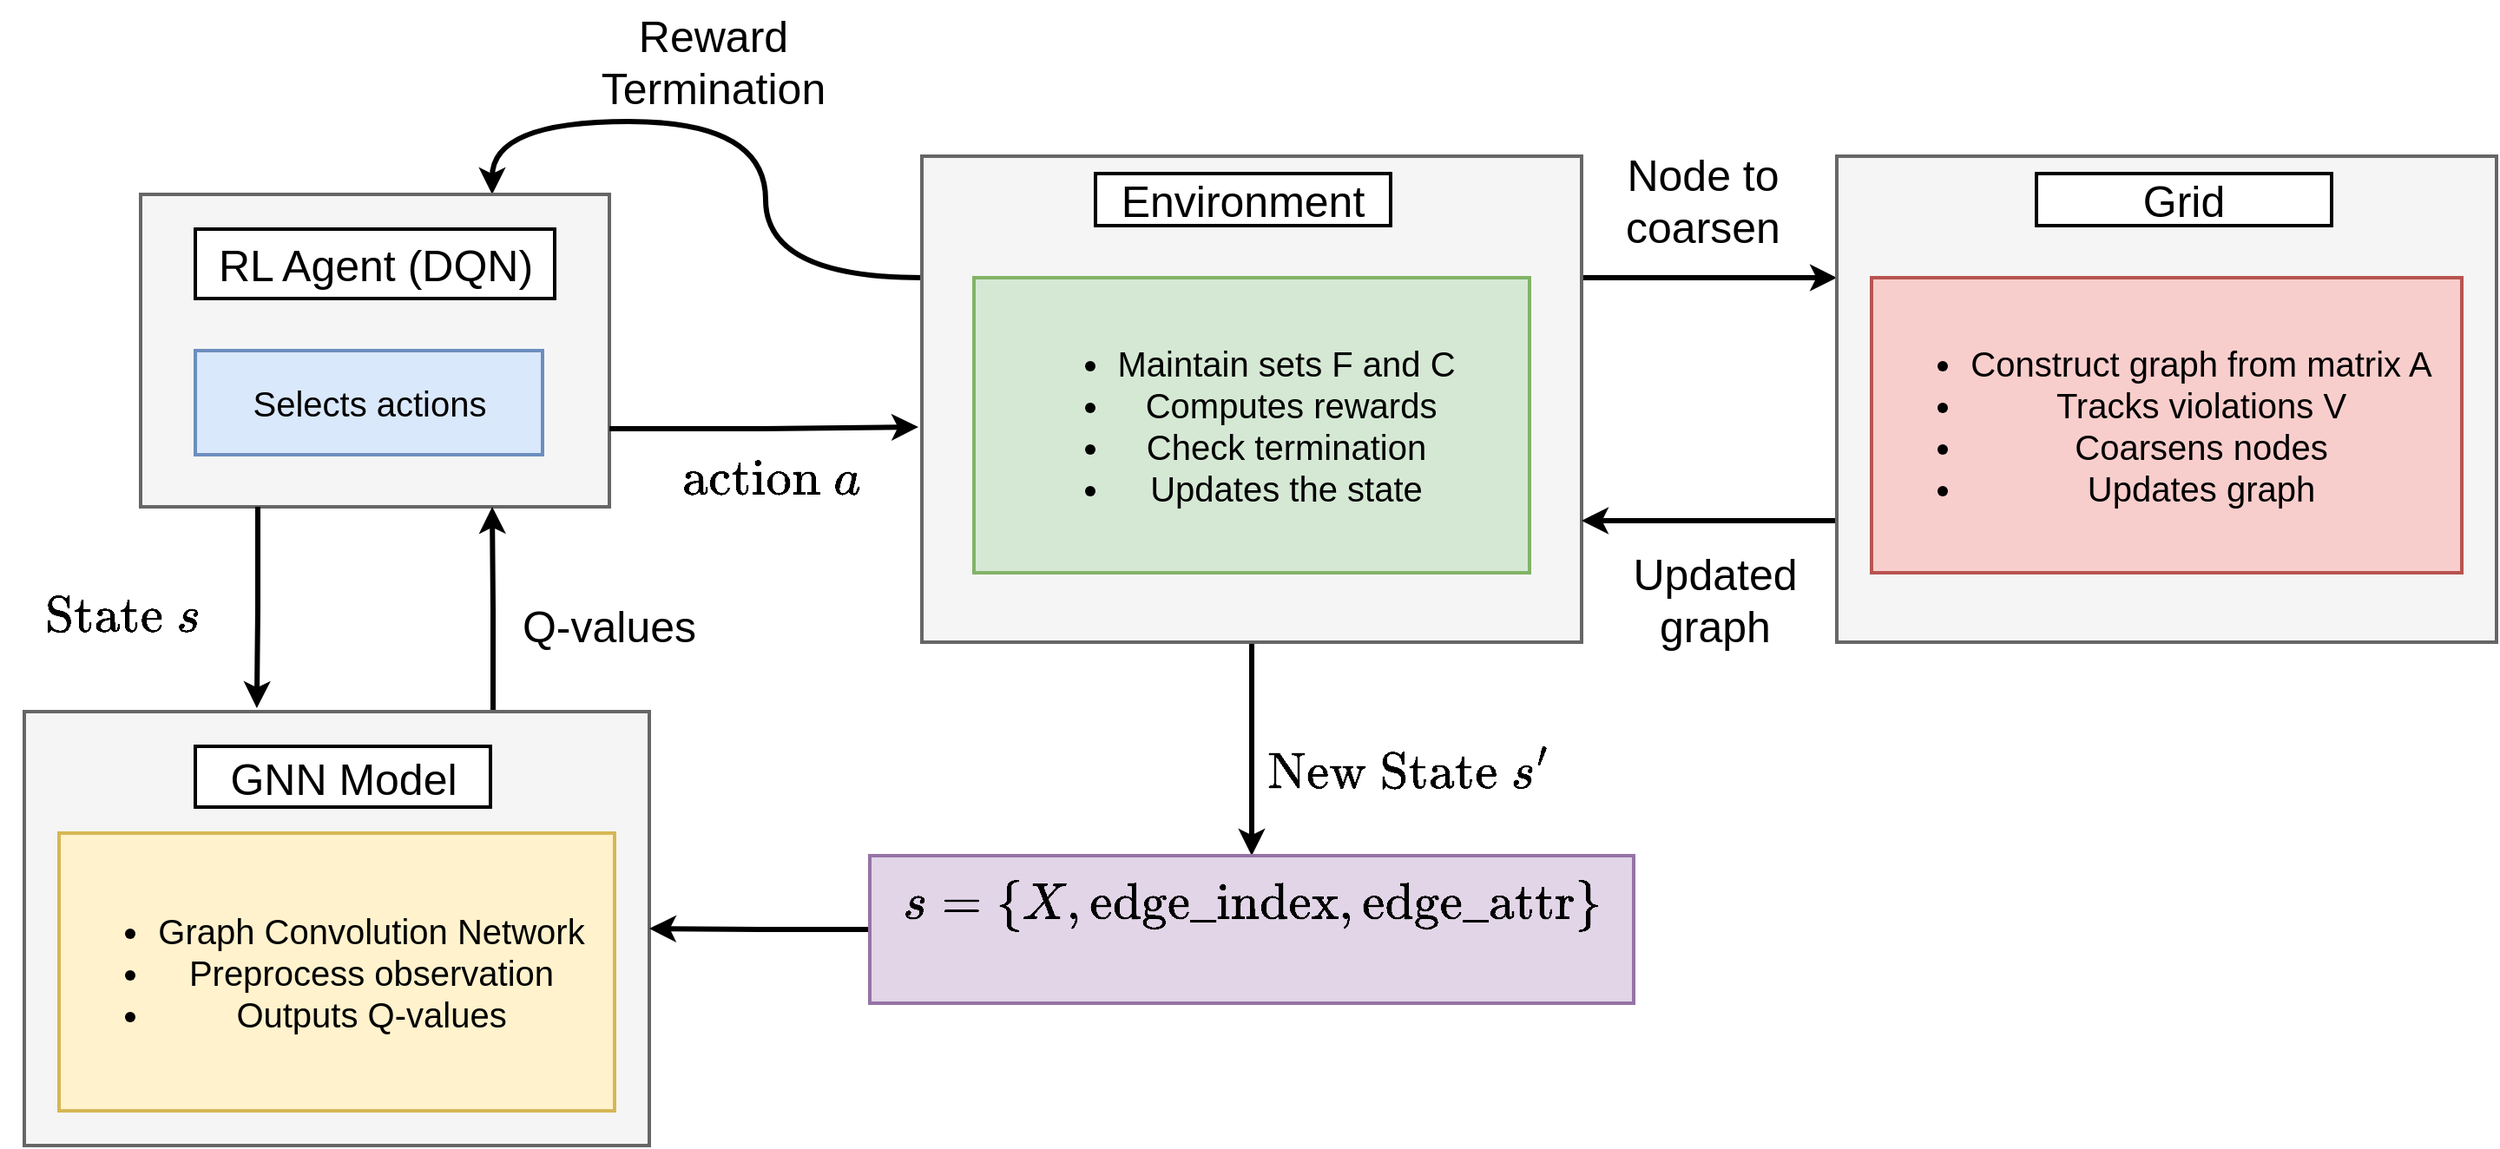 <mxfile version="27.1.6">
  <diagram name="Page-1" id="acl9b-Ro4dWBJq8NwQiJ">
    <mxGraphModel dx="2916" dy="1159" grid="1" gridSize="10" guides="1" tooltips="1" connect="1" arrows="1" fold="1" page="1" pageScale="1" pageWidth="850" pageHeight="1100" math="1" shadow="0">
      <root>
        <mxCell id="0" />
        <mxCell id="1" parent="0" />
        <mxCell id="Rq15LC-haqhljMWJH_8i-29" style="edgeStyle=orthogonalEdgeStyle;rounded=0;orthogonalLoop=1;jettySize=auto;html=1;exitX=0.5;exitY=1;exitDx=0;exitDy=0;entryX=0.5;entryY=0;entryDx=0;entryDy=0;strokeWidth=3;" parent="1" source="Rq15LC-haqhljMWJH_8i-8" target="Rq15LC-haqhljMWJH_8i-25" edge="1">
          <mxGeometry relative="1" as="geometry" />
        </mxCell>
        <mxCell id="Rq15LC-haqhljMWJH_8i-33" style="edgeStyle=orthogonalEdgeStyle;rounded=0;orthogonalLoop=1;jettySize=auto;html=1;exitX=0;exitY=0.25;exitDx=0;exitDy=0;entryX=0.75;entryY=0;entryDx=0;entryDy=0;curved=1;strokeWidth=3;" parent="1" source="Rq15LC-haqhljMWJH_8i-8" target="Rq15LC-haqhljMWJH_8i-12" edge="1">
          <mxGeometry relative="1" as="geometry" />
        </mxCell>
        <mxCell id="G543EKYLyCBH3WWOUbLo-1" style="edgeStyle=orthogonalEdgeStyle;rounded=0;orthogonalLoop=1;jettySize=auto;html=1;exitX=1;exitY=0.25;exitDx=0;exitDy=0;entryX=0;entryY=0.25;entryDx=0;entryDy=0;strokeWidth=3;" edge="1" parent="1" source="Rq15LC-haqhljMWJH_8i-8" target="Rq15LC-haqhljMWJH_8i-10">
          <mxGeometry relative="1" as="geometry" />
        </mxCell>
        <mxCell id="Rq15LC-haqhljMWJH_8i-8" value="" style="rounded=0;whiteSpace=wrap;html=1;fillColor=#f5f5f5;fontColor=#333333;strokeColor=#666666;strokeWidth=2;" parent="1" vertex="1">
          <mxGeometry x="300" y="140" width="380" height="280" as="geometry" />
        </mxCell>
        <mxCell id="Rq15LC-haqhljMWJH_8i-9" value="&lt;font style=&quot;font-size: 25px;&quot;&gt;Environment&lt;/font&gt;" style="rounded=0;whiteSpace=wrap;html=1;strokeWidth=2;" parent="1" vertex="1">
          <mxGeometry x="400" y="150" width="170" height="30" as="geometry" />
        </mxCell>
        <mxCell id="G543EKYLyCBH3WWOUbLo-2" style="edgeStyle=orthogonalEdgeStyle;rounded=0;orthogonalLoop=1;jettySize=auto;html=1;exitX=0;exitY=0.75;exitDx=0;exitDy=0;entryX=1;entryY=0.75;entryDx=0;entryDy=0;strokeWidth=3;" edge="1" parent="1" source="Rq15LC-haqhljMWJH_8i-10" target="Rq15LC-haqhljMWJH_8i-8">
          <mxGeometry relative="1" as="geometry" />
        </mxCell>
        <mxCell id="Rq15LC-haqhljMWJH_8i-10" value="" style="rounded=0;whiteSpace=wrap;html=1;fillColor=#f5f5f5;fontColor=#333333;strokeColor=#666666;strokeWidth=2;" parent="1" vertex="1">
          <mxGeometry x="827" y="140" width="380" height="280" as="geometry" />
        </mxCell>
        <mxCell id="Rq15LC-haqhljMWJH_8i-11" value="&lt;font style=&quot;font-size: 25px;&quot;&gt;Grid&lt;/font&gt;" style="rounded=0;whiteSpace=wrap;html=1;strokeWidth=2;" parent="1" vertex="1">
          <mxGeometry x="942" y="150" width="170" height="30" as="geometry" />
        </mxCell>
        <mxCell id="Rq15LC-haqhljMWJH_8i-12" value="" style="rounded=0;whiteSpace=wrap;html=1;fillColor=#f5f5f5;fontColor=#333333;strokeColor=#666666;strokeWidth=2;" parent="1" vertex="1">
          <mxGeometry x="-150" y="162" width="270" height="180" as="geometry" />
        </mxCell>
        <mxCell id="Rq15LC-haqhljMWJH_8i-13" value="RL Agent (DQN)" style="rounded=0;whiteSpace=wrap;html=1;fontSize=25;strokeWidth=2;" parent="1" vertex="1">
          <mxGeometry x="-118.5" y="182" width="207" height="40" as="geometry" />
        </mxCell>
        <mxCell id="G543EKYLyCBH3WWOUbLo-3" style="edgeStyle=orthogonalEdgeStyle;rounded=0;orthogonalLoop=1;jettySize=auto;html=1;exitX=0.75;exitY=0;exitDx=0;exitDy=0;entryX=0.75;entryY=1;entryDx=0;entryDy=0;strokeWidth=3;" edge="1" parent="1" source="Rq15LC-haqhljMWJH_8i-14" target="Rq15LC-haqhljMWJH_8i-12">
          <mxGeometry relative="1" as="geometry" />
        </mxCell>
        <mxCell id="Rq15LC-haqhljMWJH_8i-14" value="" style="rounded=0;whiteSpace=wrap;html=1;fillColor=#f5f5f5;fontColor=#333333;strokeColor=#666666;strokeWidth=2;" parent="1" vertex="1">
          <mxGeometry x="-217" y="460" width="360" height="250" as="geometry" />
        </mxCell>
        <mxCell id="Rq15LC-haqhljMWJH_8i-15" value="&lt;font style=&quot;font-size: 25px;&quot;&gt;GNN Model&lt;br&gt;&lt;/font&gt;" style="rounded=0;whiteSpace=wrap;html=1;strokeWidth=2;" parent="1" vertex="1">
          <mxGeometry x="-118.5" y="480" width="170" height="35" as="geometry" />
        </mxCell>
        <mxCell id="Rq15LC-haqhljMWJH_8i-18" value="Selects actions" style="rounded=0;whiteSpace=wrap;html=1;fillColor=#dae8fc;strokeColor=#6c8ebf;fontSize=20;strokeWidth=2;" parent="1" vertex="1">
          <mxGeometry x="-118.5" y="252" width="200" height="60" as="geometry" />
        </mxCell>
        <mxCell id="Rq15LC-haqhljMWJH_8i-19" value="&lt;ul&gt;&lt;li&gt;Graph Convolution Network&lt;/li&gt;&lt;li&gt;Preprocess observation&lt;br&gt;&lt;/li&gt;&lt;li&gt;Outputs Q-values &lt;br&gt;&lt;/li&gt;&lt;/ul&gt;" style="rounded=0;whiteSpace=wrap;html=1;fillColor=#fff2cc;strokeColor=#d6b656;fontSize=20;strokeWidth=2;" parent="1" vertex="1">
          <mxGeometry x="-197" y="530" width="320" height="160" as="geometry" />
        </mxCell>
        <mxCell id="Rq15LC-haqhljMWJH_8i-23" value="&lt;ul&gt;&lt;li&gt;Maintain sets F and C&lt;br&gt;&lt;/li&gt;&lt;li&gt;&amp;nbsp;Computes rewards&lt;/li&gt;&lt;li&gt;Check termination&lt;/li&gt;&lt;li&gt;Updates the state&lt;br&gt;&lt;/li&gt;&lt;/ul&gt;" style="rounded=0;whiteSpace=wrap;html=1;fillColor=#d5e8d4;strokeColor=#82b366;fontSize=20;strokeWidth=2;" parent="1" vertex="1">
          <mxGeometry x="330" y="210" width="320" height="170" as="geometry" />
        </mxCell>
        <mxCell id="Rq15LC-haqhljMWJH_8i-24" value="&lt;ul&gt;&lt;li&gt;Construct graph from matrix A&lt;/li&gt;&lt;li&gt;Tracks violations V&lt;/li&gt;&lt;li&gt;Coarsens nodes&lt;/li&gt;&lt;li&gt;Updates graph&lt;br&gt;&lt;/li&gt;&lt;/ul&gt;" style="rounded=0;whiteSpace=wrap;html=1;fillColor=#f8cecc;strokeColor=#b85450;fontSize=20;strokeWidth=2;" parent="1" vertex="1">
          <mxGeometry x="847" y="210" width="340" height="170" as="geometry" />
        </mxCell>
        <mxCell id="Rq15LC-haqhljMWJH_8i-30" style="edgeStyle=orthogonalEdgeStyle;rounded=0;orthogonalLoop=1;jettySize=auto;html=1;exitX=0;exitY=0.5;exitDx=0;exitDy=0;entryX=1;entryY=0.5;entryDx=0;entryDy=0;strokeWidth=3;" parent="1" source="Rq15LC-haqhljMWJH_8i-25" target="Rq15LC-haqhljMWJH_8i-14" edge="1">
          <mxGeometry relative="1" as="geometry" />
        </mxCell>
        <mxCell id="Rq15LC-haqhljMWJH_8i-25" value="&lt;div&gt;$$s=\{X, \text{edge_index}, \text{edge_attr}\}$$&lt;br&gt;&lt;/div&gt;" style="rounded=0;whiteSpace=wrap;html=1;fontSize=25;verticalAlign=middle;fillColor=#e1d5e7;strokeColor=#9673a6;strokeWidth=2;" parent="1" vertex="1">
          <mxGeometry x="270" y="543" width="440" height="85" as="geometry" />
        </mxCell>
        <mxCell id="Rq15LC-haqhljMWJH_8i-31" style="edgeStyle=orthogonalEdgeStyle;rounded=0;orthogonalLoop=1;jettySize=auto;html=1;exitX=1;exitY=0.75;exitDx=0;exitDy=0;strokeWidth=3;" parent="1" source="Rq15LC-haqhljMWJH_8i-12" edge="1">
          <mxGeometry relative="1" as="geometry">
            <mxPoint x="298" y="296" as="targetPoint" />
          </mxGeometry>
        </mxCell>
        <mxCell id="Rq15LC-haqhljMWJH_8i-37" value="$$\text{New State }s&#39;$$" style="text;html=1;align=center;verticalAlign=middle;whiteSpace=wrap;rounded=0;fontSize=25;" parent="1" vertex="1">
          <mxGeometry x="510" y="460" width="140" height="70" as="geometry" />
        </mxCell>
        <mxCell id="Rq15LC-haqhljMWJH_8i-38" value="Q-values" style="text;html=1;align=center;verticalAlign=middle;whiteSpace=wrap;rounded=0;fontSize=25;" parent="1" vertex="1">
          <mxGeometry x="60" y="380" width="120" height="60" as="geometry" />
        </mxCell>
        <mxCell id="Rq15LC-haqhljMWJH_8i-39" value="$$\text{State }s$$" style="text;html=1;align=center;verticalAlign=middle;whiteSpace=wrap;rounded=0;fontSize=25;" parent="1" vertex="1">
          <mxGeometry x="-230" y="370" width="140" height="70" as="geometry" />
        </mxCell>
        <mxCell id="Rq15LC-haqhljMWJH_8i-40" value="&lt;div&gt;Reward&lt;/div&gt;&lt;div&gt;Termination&lt;br&gt;&lt;/div&gt;" style="text;html=1;align=center;verticalAlign=middle;whiteSpace=wrap;rounded=0;fontSize=25;" parent="1" vertex="1">
          <mxGeometry x="110" y="50" width="140" height="70" as="geometry" />
        </mxCell>
        <mxCell id="Rq15LC-haqhljMWJH_8i-41" value="$$\text{action } a$$" style="text;html=1;align=center;verticalAlign=middle;whiteSpace=wrap;rounded=0;fontSize=25;" parent="1" vertex="1">
          <mxGeometry x="143" y="290" width="140" height="70" as="geometry" />
        </mxCell>
        <mxCell id="Rq15LC-haqhljMWJH_8i-42" value="Node to coarsen" style="text;html=1;align=center;verticalAlign=middle;whiteSpace=wrap;rounded=0;fontSize=25;" parent="1" vertex="1">
          <mxGeometry x="680" y="130" width="140" height="70" as="geometry" />
        </mxCell>
        <mxCell id="Rq15LC-haqhljMWJH_8i-43" value="&lt;div&gt;Updated graph&lt;/div&gt;" style="text;html=1;align=center;verticalAlign=middle;whiteSpace=wrap;rounded=0;fontSize=25;" parent="1" vertex="1">
          <mxGeometry x="687" y="360" width="140" height="70" as="geometry" />
        </mxCell>
        <mxCell id="G543EKYLyCBH3WWOUbLo-4" style="edgeStyle=orthogonalEdgeStyle;rounded=0;orthogonalLoop=1;jettySize=auto;html=1;exitX=0.25;exitY=1;exitDx=0;exitDy=0;entryX=0.372;entryY=-0.008;entryDx=0;entryDy=0;entryPerimeter=0;strokeWidth=3;" edge="1" parent="1" source="Rq15LC-haqhljMWJH_8i-12" target="Rq15LC-haqhljMWJH_8i-14">
          <mxGeometry relative="1" as="geometry" />
        </mxCell>
      </root>
    </mxGraphModel>
  </diagram>
</mxfile>

